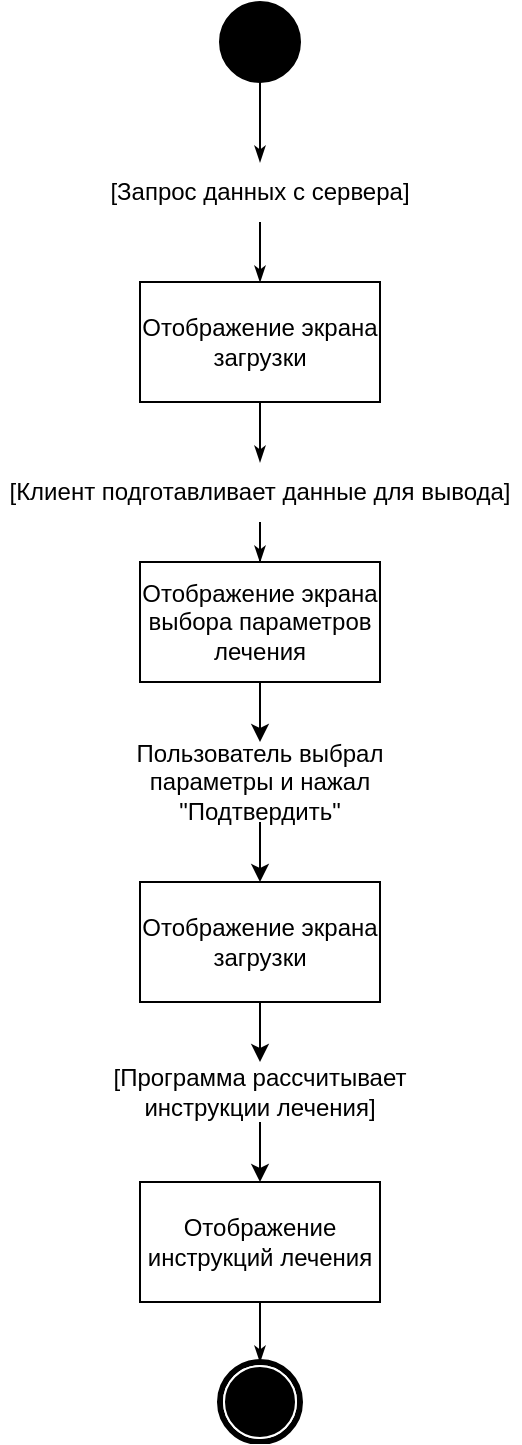 <mxfile version="25.0.2">
  <diagram name="Page-1" id="0783ab3e-0a74-02c8-0abd-f7b4e66b4bec">
    <mxGraphModel dx="1434" dy="1914" grid="1" gridSize="10" guides="1" tooltips="1" connect="1" arrows="1" fold="1" page="1" pageScale="1" pageWidth="850" pageHeight="1100" background="none" math="0" shadow="0">
      <root>
        <mxCell id="0" />
        <mxCell id="1" parent="0" />
        <mxCell id="1c1d494c118603dd-27" style="edgeStyle=orthogonalEdgeStyle;rounded=0;html=1;labelBackgroundColor=none;startArrow=none;startFill=0;startSize=5;endArrow=classicThin;endFill=1;endSize=5;jettySize=auto;orthogonalLoop=1;strokeWidth=1;fontFamily=Verdana;fontSize=12" parent="1" source="rKLUc0mGjgWZn7jFtfa7-11" target="rKLUc0mGjgWZn7jFtfa7-1" edge="1">
          <mxGeometry relative="1" as="geometry">
            <mxPoint x="180.0" y="110" as="targetPoint" />
          </mxGeometry>
        </mxCell>
        <mxCell id="60571a20871a0731-4" value="" style="ellipse;whiteSpace=wrap;html=1;rounded=0;shadow=0;comic=0;labelBackgroundColor=none;strokeWidth=1;fillColor=#000000;fontFamily=Verdana;fontSize=12;align=center;" parent="1" vertex="1">
          <mxGeometry x="160" y="-40" width="40" height="40" as="geometry" />
        </mxCell>
        <mxCell id="1c1d494c118603dd-45" style="edgeStyle=none;rounded=0;html=1;labelBackgroundColor=none;startArrow=none;startFill=0;startSize=5;endArrow=classicThin;endFill=1;endSize=5;jettySize=auto;orthogonalLoop=1;strokeWidth=1;fontFamily=Verdana;fontSize=12" parent="1" source="rKLUc0mGjgWZn7jFtfa7-6" target="60571a20871a0731-5" edge="1">
          <mxGeometry relative="1" as="geometry">
            <mxPoint x="180" y="650" as="sourcePoint" />
          </mxGeometry>
        </mxCell>
        <mxCell id="60571a20871a0731-5" value="" style="shape=mxgraph.bpmn.shape;html=1;verticalLabelPosition=bottom;labelBackgroundColor=#ffffff;verticalAlign=top;perimeter=ellipsePerimeter;outline=end;symbol=terminate;rounded=0;shadow=0;comic=0;strokeWidth=1;fontFamily=Verdana;fontSize=12;align=center;" parent="1" vertex="1">
          <mxGeometry x="160" y="640" width="40" height="40" as="geometry" />
        </mxCell>
        <mxCell id="rKLUc0mGjgWZn7jFtfa7-4" style="edgeStyle=orthogonalEdgeStyle;rounded=0;orthogonalLoop=1;jettySize=auto;html=1;" edge="1" parent="1" source="rKLUc0mGjgWZn7jFtfa7-14" target="rKLUc0mGjgWZn7jFtfa7-3">
          <mxGeometry relative="1" as="geometry" />
        </mxCell>
        <mxCell id="rKLUc0mGjgWZn7jFtfa7-1" value="Отображение экрана выбора параметров лечения" style="rounded=0;whiteSpace=wrap;html=1;" vertex="1" parent="1">
          <mxGeometry x="120" y="240" width="120" height="60" as="geometry" />
        </mxCell>
        <mxCell id="rKLUc0mGjgWZn7jFtfa7-7" style="edgeStyle=orthogonalEdgeStyle;rounded=0;orthogonalLoop=1;jettySize=auto;html=1;" edge="1" parent="1" source="rKLUc0mGjgWZn7jFtfa7-16" target="rKLUc0mGjgWZn7jFtfa7-6">
          <mxGeometry relative="1" as="geometry" />
        </mxCell>
        <mxCell id="rKLUc0mGjgWZn7jFtfa7-3" value="Отображение экрана загрузки" style="rounded=0;whiteSpace=wrap;html=1;" vertex="1" parent="1">
          <mxGeometry x="120" y="400" width="120" height="60" as="geometry" />
        </mxCell>
        <mxCell id="rKLUc0mGjgWZn7jFtfa7-6" value="Отображение инструкций лечения" style="rounded=0;whiteSpace=wrap;html=1;" vertex="1" parent="1">
          <mxGeometry x="120" y="550" width="120" height="60" as="geometry" />
        </mxCell>
        <mxCell id="rKLUc0mGjgWZn7jFtfa7-9" value="" style="edgeStyle=orthogonalEdgeStyle;rounded=0;html=1;labelBackgroundColor=none;startArrow=none;startFill=0;startSize=5;endArrow=classicThin;endFill=1;endSize=5;jettySize=auto;orthogonalLoop=1;strokeWidth=1;fontFamily=Verdana;fontSize=12" edge="1" parent="1" source="rKLUc0mGjgWZn7jFtfa7-10" target="rKLUc0mGjgWZn7jFtfa7-8">
          <mxGeometry relative="1" as="geometry">
            <mxPoint x="180" y="80" as="sourcePoint" />
            <mxPoint x="180" y="280" as="targetPoint" />
          </mxGeometry>
        </mxCell>
        <mxCell id="rKLUc0mGjgWZn7jFtfa7-8" value="Отображение экрана загрузки" style="rounded=0;whiteSpace=wrap;html=1;" vertex="1" parent="1">
          <mxGeometry x="120" y="100" width="120" height="60" as="geometry" />
        </mxCell>
        <mxCell id="rKLUc0mGjgWZn7jFtfa7-12" value="" style="edgeStyle=orthogonalEdgeStyle;rounded=0;html=1;labelBackgroundColor=none;startArrow=none;startFill=0;startSize=5;endArrow=classicThin;endFill=1;endSize=5;jettySize=auto;orthogonalLoop=1;strokeWidth=1;fontFamily=Verdana;fontSize=12" edge="1" parent="1" source="rKLUc0mGjgWZn7jFtfa7-8" target="rKLUc0mGjgWZn7jFtfa7-11">
          <mxGeometry relative="1" as="geometry">
            <mxPoint x="180" y="180" as="sourcePoint" />
            <mxPoint x="180" y="240" as="targetPoint" />
          </mxGeometry>
        </mxCell>
        <mxCell id="rKLUc0mGjgWZn7jFtfa7-11" value="[Клиент подготавливает данные для вывода]" style="text;html=1;align=center;verticalAlign=middle;whiteSpace=wrap;rounded=0;" vertex="1" parent="1">
          <mxGeometry x="50" y="190" width="260" height="30" as="geometry" />
        </mxCell>
        <mxCell id="rKLUc0mGjgWZn7jFtfa7-13" value="" style="edgeStyle=orthogonalEdgeStyle;rounded=0;html=1;labelBackgroundColor=none;startArrow=none;startFill=0;startSize=5;endArrow=classicThin;endFill=1;endSize=5;jettySize=auto;orthogonalLoop=1;strokeWidth=1;fontFamily=Verdana;fontSize=12" edge="1" parent="1" source="60571a20871a0731-4" target="rKLUc0mGjgWZn7jFtfa7-10">
          <mxGeometry relative="1" as="geometry">
            <mxPoint x="180" y="40" as="sourcePoint" />
            <mxPoint x="180" y="100" as="targetPoint" />
          </mxGeometry>
        </mxCell>
        <mxCell id="rKLUc0mGjgWZn7jFtfa7-10" value="[Запрос данных с сервера]" style="text;html=1;align=center;verticalAlign=middle;whiteSpace=wrap;rounded=0;" vertex="1" parent="1">
          <mxGeometry x="95" y="40" width="170" height="30" as="geometry" />
        </mxCell>
        <mxCell id="rKLUc0mGjgWZn7jFtfa7-15" value="" style="edgeStyle=orthogonalEdgeStyle;rounded=0;orthogonalLoop=1;jettySize=auto;html=1;" edge="1" parent="1" source="rKLUc0mGjgWZn7jFtfa7-1" target="rKLUc0mGjgWZn7jFtfa7-14">
          <mxGeometry relative="1" as="geometry">
            <mxPoint x="180" y="320" as="sourcePoint" />
            <mxPoint x="180" y="380" as="targetPoint" />
          </mxGeometry>
        </mxCell>
        <mxCell id="rKLUc0mGjgWZn7jFtfa7-14" value="Пользователь выбрал параметры и нажал &quot;Подтвердить&quot;" style="text;html=1;align=center;verticalAlign=middle;whiteSpace=wrap;rounded=0;" vertex="1" parent="1">
          <mxGeometry x="90" y="330" width="180" height="40" as="geometry" />
        </mxCell>
        <mxCell id="rKLUc0mGjgWZn7jFtfa7-17" value="" style="edgeStyle=orthogonalEdgeStyle;rounded=0;orthogonalLoop=1;jettySize=auto;html=1;" edge="1" parent="1" source="rKLUc0mGjgWZn7jFtfa7-3" target="rKLUc0mGjgWZn7jFtfa7-16">
          <mxGeometry relative="1" as="geometry">
            <mxPoint x="180" y="440" as="sourcePoint" />
            <mxPoint x="180" y="540" as="targetPoint" />
          </mxGeometry>
        </mxCell>
        <mxCell id="rKLUc0mGjgWZn7jFtfa7-16" value="[Программа рассчитывает инструкции лечения]" style="text;html=1;align=center;verticalAlign=middle;whiteSpace=wrap;rounded=0;" vertex="1" parent="1">
          <mxGeometry x="90" y="490" width="180" height="30" as="geometry" />
        </mxCell>
      </root>
    </mxGraphModel>
  </diagram>
</mxfile>

